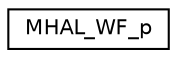 digraph "Graphical Class Hierarchy"
{
 // INTERACTIVE_SVG=YES
  edge [fontname="Helvetica",fontsize="10",labelfontname="Helvetica",labelfontsize="10"];
  node [fontname="Helvetica",fontsize="10",shape=record];
  rankdir="LR";
  Node1 [label="MHAL_WF_p",height=0.2,width=0.4,color="black", fillcolor="white", style="filled",URL="$class_standard_interfaces__i_1_1_m_h_a_l___w_f__p.html"];
}
